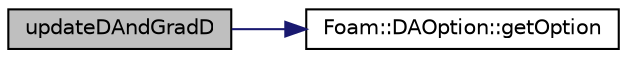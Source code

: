 digraph "updateDAndGradD"
{
  bgcolor="transparent";
  edge [fontname="Helvetica",fontsize="10",labelfontname="Helvetica",labelfontsize="10"];
  node [fontname="Helvetica",fontsize="10",shape=record];
  rankdir="LR";
  Node10 [label="updateDAndGradD",height=0.2,width=0.4,color="black", fillcolor="grey75", style="filled", fontcolor="black"];
  Node10 -> Node11 [color="midnightblue",fontsize="10",style="solid",fontname="Helvetica"];
  Node11 [label="Foam::DAOption::getOption",height=0.2,width=0.4,color="black",URL="$classFoam_1_1DAOption.html#a4d6d2622f32c466e367526f5cc05d0fb",tooltip="get an option from subDict and key "];
}
